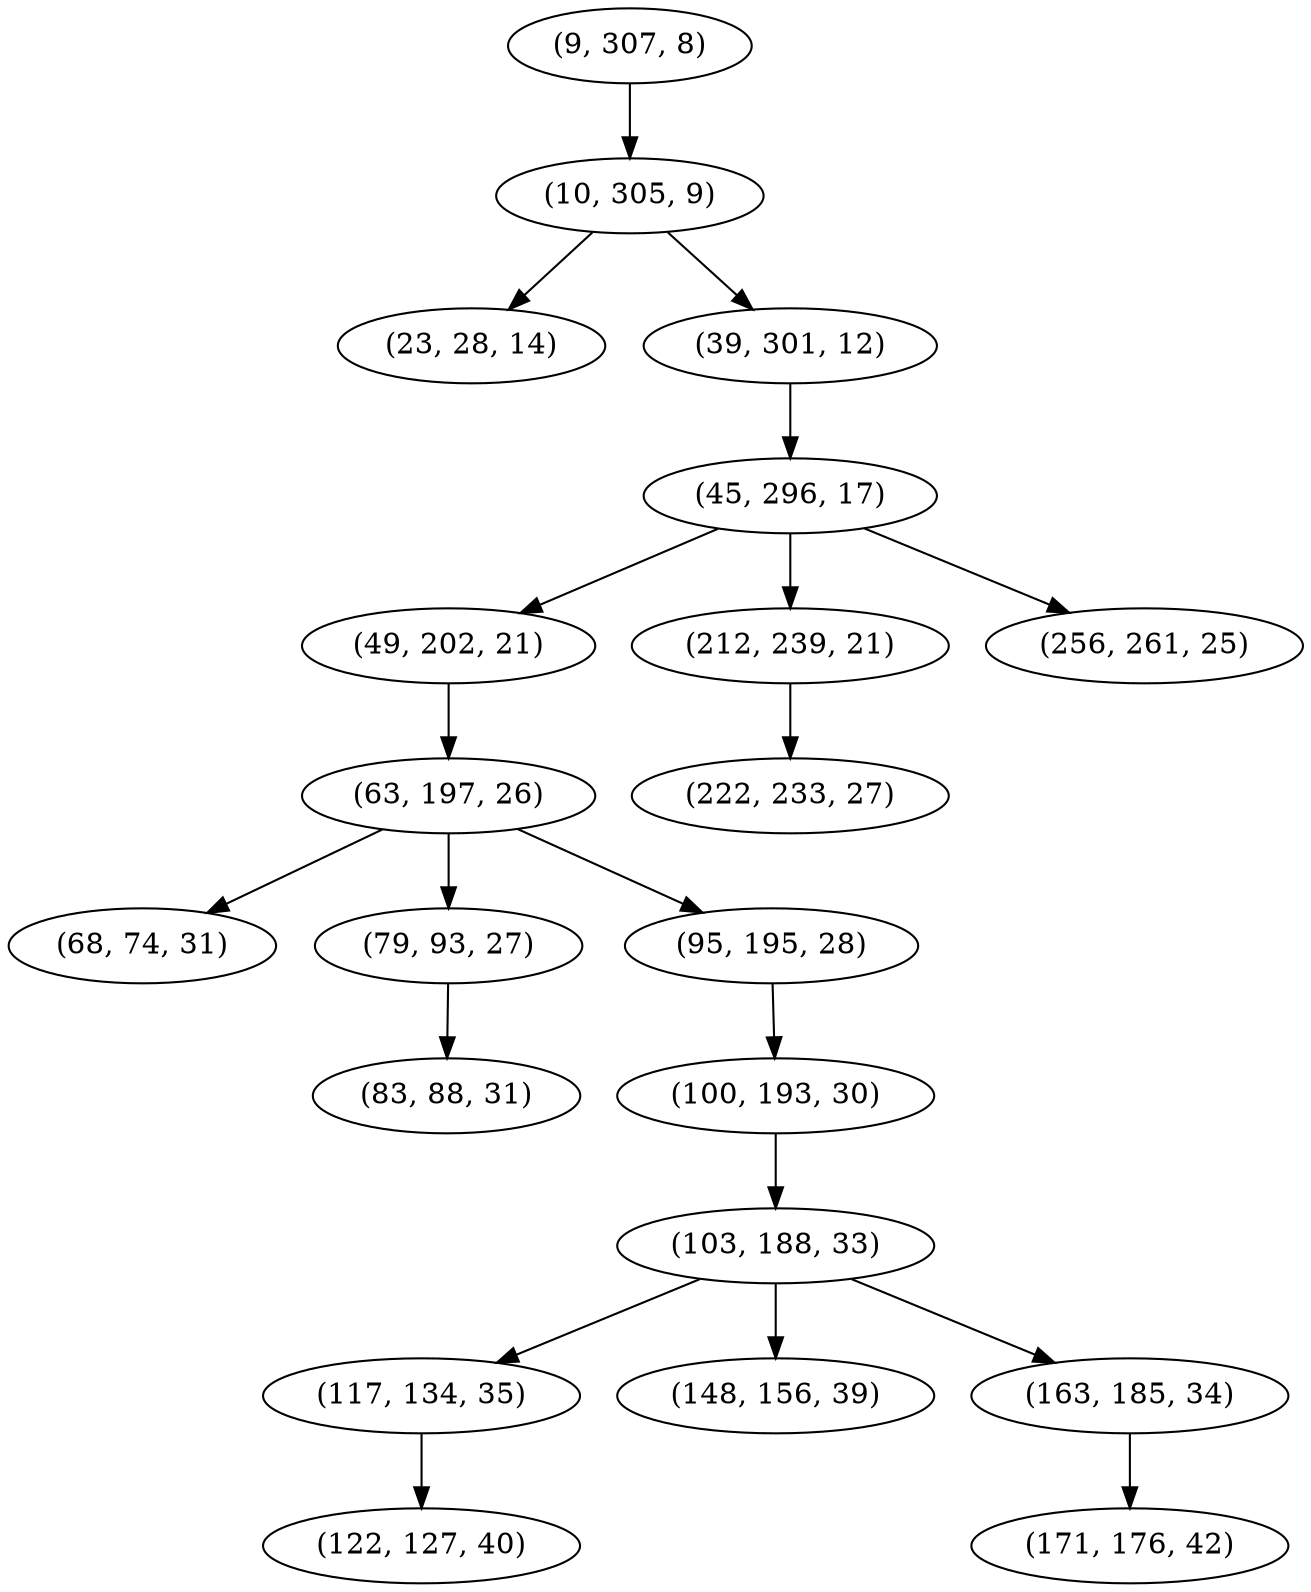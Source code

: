 digraph tree {
    "(9, 307, 8)";
    "(10, 305, 9)";
    "(23, 28, 14)";
    "(39, 301, 12)";
    "(45, 296, 17)";
    "(49, 202, 21)";
    "(63, 197, 26)";
    "(68, 74, 31)";
    "(79, 93, 27)";
    "(83, 88, 31)";
    "(95, 195, 28)";
    "(100, 193, 30)";
    "(103, 188, 33)";
    "(117, 134, 35)";
    "(122, 127, 40)";
    "(148, 156, 39)";
    "(163, 185, 34)";
    "(171, 176, 42)";
    "(212, 239, 21)";
    "(222, 233, 27)";
    "(256, 261, 25)";
    "(9, 307, 8)" -> "(10, 305, 9)";
    "(10, 305, 9)" -> "(23, 28, 14)";
    "(10, 305, 9)" -> "(39, 301, 12)";
    "(39, 301, 12)" -> "(45, 296, 17)";
    "(45, 296, 17)" -> "(49, 202, 21)";
    "(45, 296, 17)" -> "(212, 239, 21)";
    "(45, 296, 17)" -> "(256, 261, 25)";
    "(49, 202, 21)" -> "(63, 197, 26)";
    "(63, 197, 26)" -> "(68, 74, 31)";
    "(63, 197, 26)" -> "(79, 93, 27)";
    "(63, 197, 26)" -> "(95, 195, 28)";
    "(79, 93, 27)" -> "(83, 88, 31)";
    "(95, 195, 28)" -> "(100, 193, 30)";
    "(100, 193, 30)" -> "(103, 188, 33)";
    "(103, 188, 33)" -> "(117, 134, 35)";
    "(103, 188, 33)" -> "(148, 156, 39)";
    "(103, 188, 33)" -> "(163, 185, 34)";
    "(117, 134, 35)" -> "(122, 127, 40)";
    "(163, 185, 34)" -> "(171, 176, 42)";
    "(212, 239, 21)" -> "(222, 233, 27)";
}

